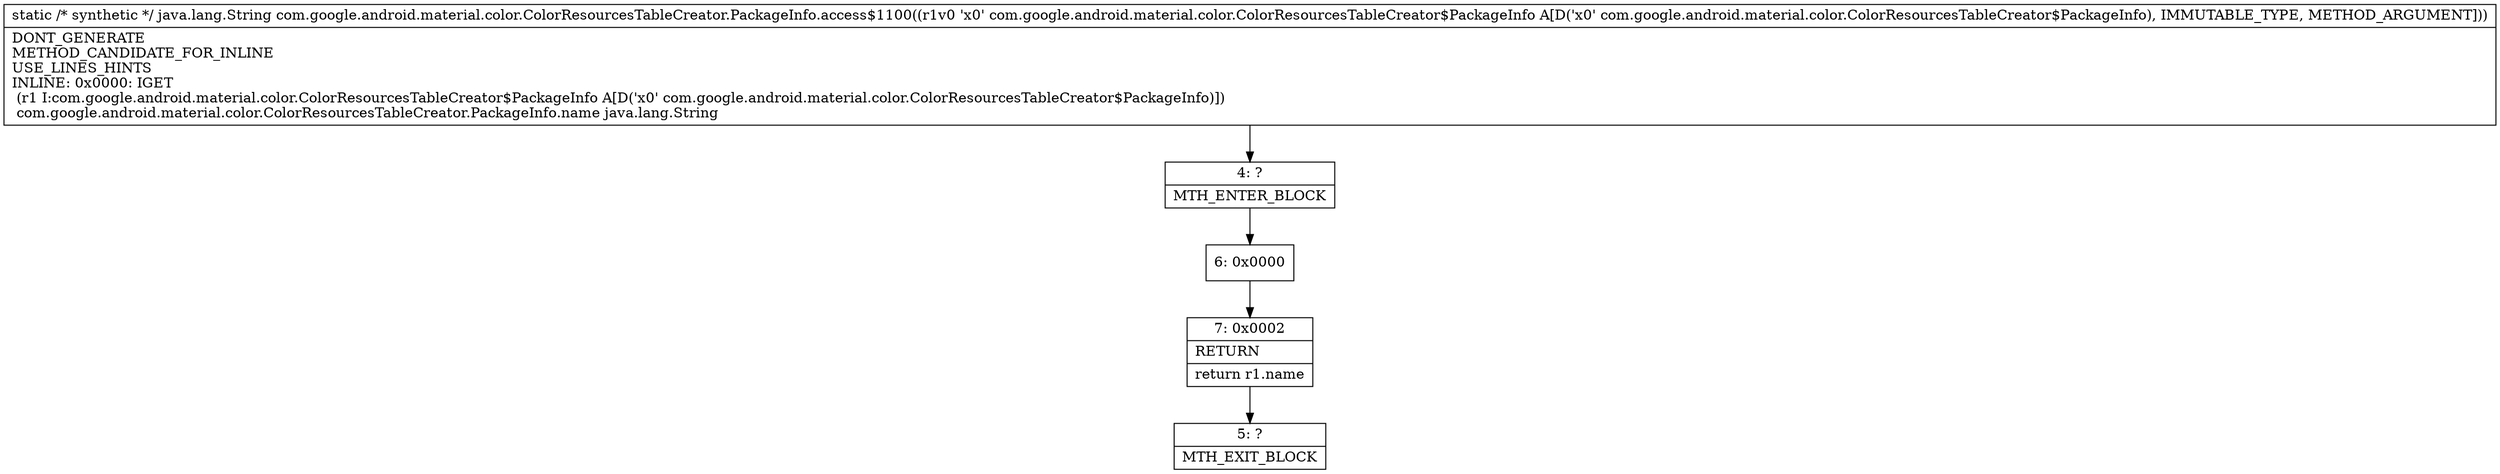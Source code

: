 digraph "CFG forcom.google.android.material.color.ColorResourcesTableCreator.PackageInfo.access$1100(Lcom\/google\/android\/material\/color\/ColorResourcesTableCreator$PackageInfo;)Ljava\/lang\/String;" {
Node_4 [shape=record,label="{4\:\ ?|MTH_ENTER_BLOCK\l}"];
Node_6 [shape=record,label="{6\:\ 0x0000}"];
Node_7 [shape=record,label="{7\:\ 0x0002|RETURN\l|return r1.name\l}"];
Node_5 [shape=record,label="{5\:\ ?|MTH_EXIT_BLOCK\l}"];
MethodNode[shape=record,label="{static \/* synthetic *\/ java.lang.String com.google.android.material.color.ColorResourcesTableCreator.PackageInfo.access$1100((r1v0 'x0' com.google.android.material.color.ColorResourcesTableCreator$PackageInfo A[D('x0' com.google.android.material.color.ColorResourcesTableCreator$PackageInfo), IMMUTABLE_TYPE, METHOD_ARGUMENT]))  | DONT_GENERATE\lMETHOD_CANDIDATE_FOR_INLINE\lUSE_LINES_HINTS\lINLINE: 0x0000: IGET  \l  (r1 I:com.google.android.material.color.ColorResourcesTableCreator$PackageInfo A[D('x0' com.google.android.material.color.ColorResourcesTableCreator$PackageInfo)])\l com.google.android.material.color.ColorResourcesTableCreator.PackageInfo.name java.lang.String\l}"];
MethodNode -> Node_4;Node_4 -> Node_6;
Node_6 -> Node_7;
Node_7 -> Node_5;
}

